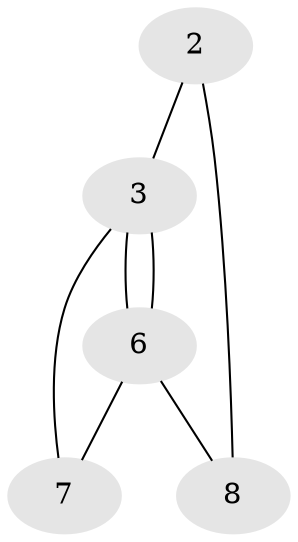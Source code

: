// Generated by graph-tools (version 1.1) at 2025/46/02/15/25 05:46:28]
// undirected, 5 vertices, 7 edges
graph export_dot {
graph [start="1"]
  node [color=gray90,style=filled];
  2 [super="+1"];
  3 [super="+4+5+16+17"];
  6 [super="+11+12"];
  7 [super="+18"];
  8 [super="+9+10+13+19"];
  2 -- 3;
  2 -- 8;
  3 -- 6;
  3 -- 6;
  3 -- 7;
  6 -- 7;
  6 -- 8;
}
